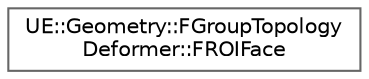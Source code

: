 digraph "Graphical Class Hierarchy"
{
 // INTERACTIVE_SVG=YES
 // LATEX_PDF_SIZE
  bgcolor="transparent";
  edge [fontname=Helvetica,fontsize=10,labelfontname=Helvetica,labelfontsize=10];
  node [fontname=Helvetica,fontsize=10,shape=box,height=0.2,width=0.4];
  rankdir="LR";
  Node0 [id="Node000000",label="UE::Geometry::FGroupTopology\lDeformer::FROIFace",height=0.2,width=0.4,color="grey40", fillcolor="white", style="filled",URL="$d0/d8d/structUE_1_1Geometry_1_1FGroupTopologyDeformer_1_1FROIFace.html",tooltip=" "];
}
